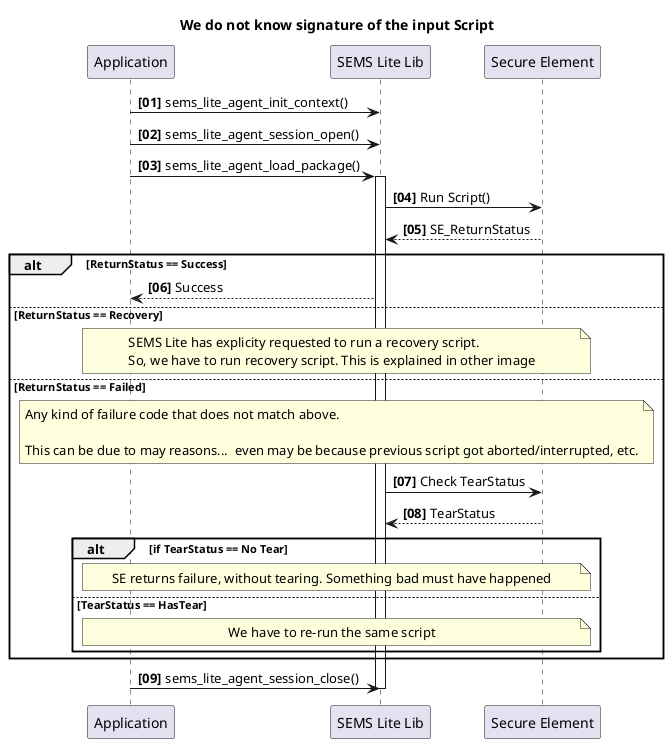 

'
' Since we do not know the signature of the incoming script
' we just run it blindly.... Host can not take too much 
' decisions
'

@startuml

title We do not know signature of the input Script

participant APP as "Application"
participant SEMS_Lite as "SEMS Lite Lib"
participant SE as "Secure Element"

autonumber "<b>[00]"

APP -> SEMS_Lite : sems_lite_agent_init_context()

APP -> SEMS_Lite : sems_lite_agent_session_open()

APP -> SEMS_Lite : sems_lite_agent_load_package()

activate SEMS_Lite

SEMS_Lite -> SE : Run Script()

SEMS_Lite <-- SE : SE_ReturnStatus
'To do , how to detect error
alt ReturnStatus == Success
	APP <-- SEMS_Lite : Success
else ReturnStatus == Recovery
		note over APP, SE
			SEMS Lite has explicity requested to run a recovery script.
			So, we have to run recovery script. This is explained in other image
		end note
else ReturnStatus == Failed
	note over APP, SE
		Any kind of failure code that does not match above.
		
		This can be due to may reasons...  even may be because previous script got aborted/interrupted, etc.
	end note
	SEMS_Lite -> SE : Check TearStatus
	SEMS_Lite <-- SE: TearStatus
	alt if TearStatus == No Tear
		note over APP, SE
			SE returns failure, without tearing. Something bad must have happened
		end note
	else TearStatus == HasTear
		note over APP, SE
			We have to re-run the same script
		end note
	end
end

APP -> SEMS_Lite : sems_lite_agent_session_close()

	

deactivate SEMS_Lite

@enduml
